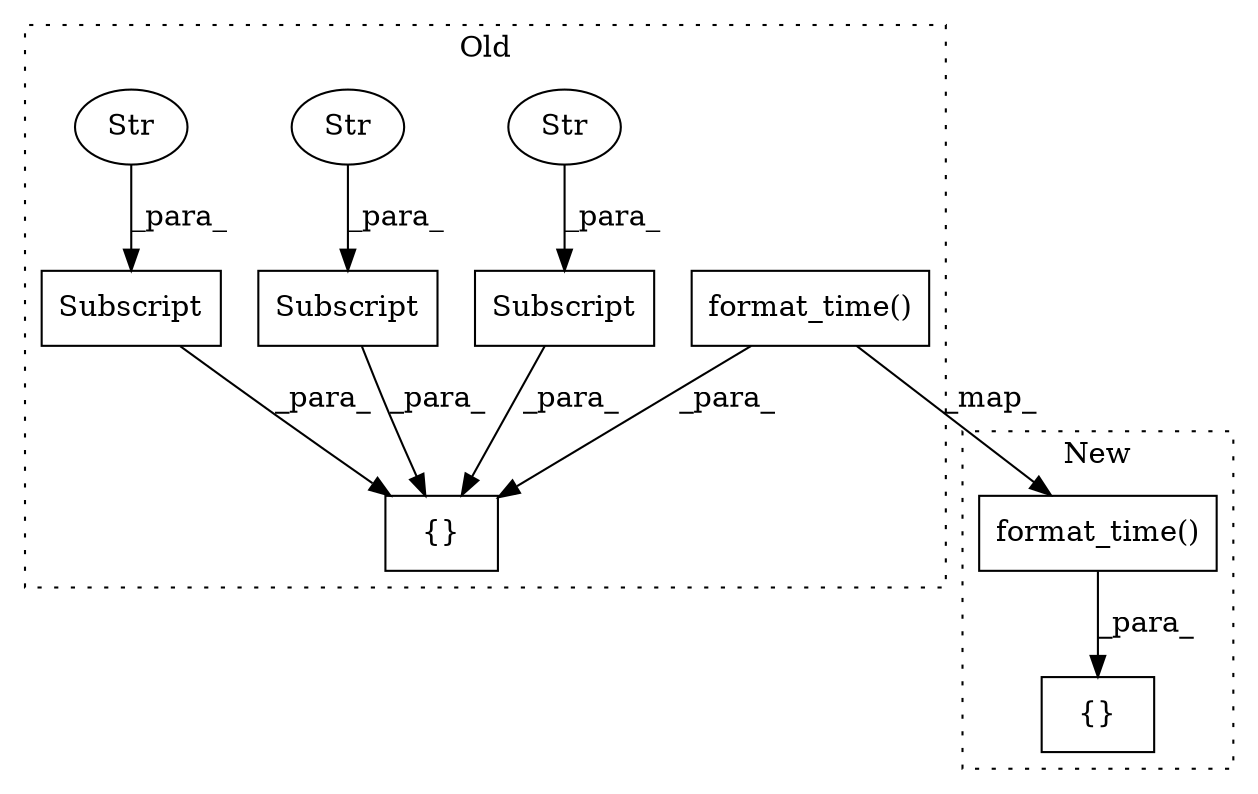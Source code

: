 digraph G {
subgraph cluster0 {
1 [label="format_time()" a="75" s="1224,1266" l="19,1" shape="box"];
4 [label="{}" a="59" s="1086,1503" l="14,0" shape="box"];
5 [label="Subscript" a="63" s="1129,0" l="21,0" shape="box"];
6 [label="Str" a="66" s="1134" l="15" shape="ellipse"];
7 [label="Subscript" a="63" s="1164,0" l="12,0" shape="box"];
8 [label="Str" a="66" s="1169" l="6" shape="ellipse"];
9 [label="Subscript" a="63" s="1392,0" l="21,0" shape="box"];
10 [label="Str" a="66" s="1397" l="15" shape="ellipse"];
label = "Old";
style="dotted";
}
subgraph cluster1 {
2 [label="format_time()" a="75" s="1479,1517" l="19,1" shape="box"];
3 [label="{}" a="59" s="1356,1850" l="14,0" shape="box"];
label = "New";
style="dotted";
}
1 -> 2 [label="_map_"];
1 -> 4 [label="_para_"];
2 -> 3 [label="_para_"];
5 -> 4 [label="_para_"];
6 -> 5 [label="_para_"];
7 -> 4 [label="_para_"];
8 -> 7 [label="_para_"];
9 -> 4 [label="_para_"];
10 -> 9 [label="_para_"];
}